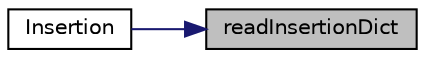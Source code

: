 digraph "readInsertionDict"
{
 // LATEX_PDF_SIZE
  edge [fontname="Helvetica",fontsize="10",labelfontname="Helvetica",labelfontsize="10"];
  node [fontname="Helvetica",fontsize="10",shape=record];
  rankdir="RL";
  Node1 [label="readInsertionDict",height=0.2,width=0.4,color="black", fillcolor="grey75", style="filled", fontcolor="black",tooltip=" "];
  Node1 -> Node2 [dir="back",color="midnightblue",fontsize="10",style="solid",fontname="Helvetica"];
  Node2 [label="Insertion",height=0.2,width=0.4,color="black", fillcolor="white", style="filled",URL="$classpFlow_1_1Insertion.html#a512dad8922caa0f17a2d075fe433e158",tooltip=" "];
}
